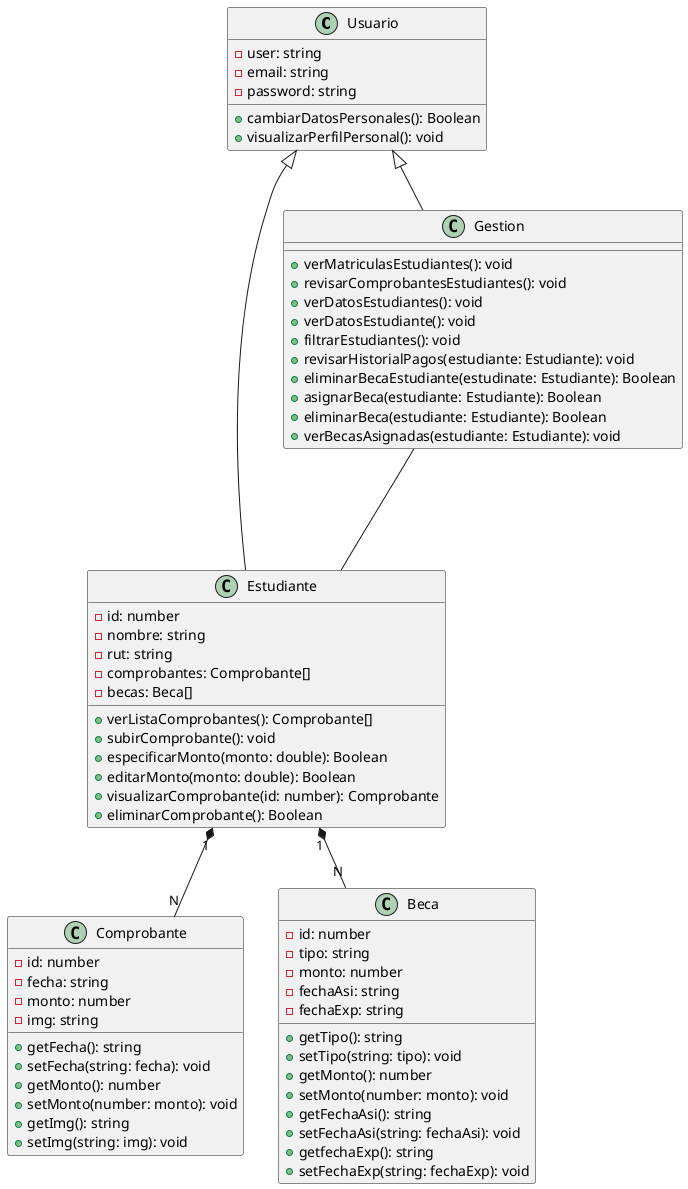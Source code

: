 @startuml

' +registrarse(): Boolean
  ' +loguearse(): Boolean
  ' +desloguearse(): void
class Usuario {
  -user: string
  -email: string
  -password: string
  +cambiarDatosPersonales(): Boolean
  +visualizarPerfilPersonal(): void
  
}

class Estudiante {
  -id: number
  -nombre: string
  -rut: string
  -comprobantes: Comprobante[]
  -becas: Beca[]
  +verListaComprobantes(): Comprobante[]
  +subirComprobante(): void
  +especificarMonto(monto: double): Boolean
  +editarMonto(monto: double): Boolean
  +visualizarComprobante(id: number): Comprobante
  +eliminarComprobante(): Boolean
}

class Comprobante {
  -id: number
  -fecha: string
  -monto: number
  -img: string

  +getFecha(): string
  +setFecha(string: fecha): void
  +getMonto(): number
  +setMonto(number: monto): void
  +getImg(): string
  +setImg(string: img): void
}

class Gestion {
  +verMatriculasEstudiantes(): void
  +revisarComprobantesEstudiantes(): void
  +verDatosEstudiantes(): void
  +verDatosEstudiante(): void
  +filtrarEstudiantes(): void
  +revisarHistorialPagos(estudiante: Estudiante): void
  +eliminarBecaEstudiante(estudinate: Estudiante): Boolean
  +asignarBeca(estudiante: Estudiante): Boolean
  +eliminarBeca(estudiante: Estudiante): Boolean
  +verBecasAsignadas(estudiante: Estudiante): void
}


class Beca {
  -id: number
  -tipo: string
  -monto: number
  -fechaAsi: string
  -fechaExp: string

  +getTipo(): string
  +setTipo(string: tipo): void
  +getMonto(): number
  +setMonto(number: monto): void
  +getFechaAsi(): string
  +setFechaAsi(string: fechaAsi): void
  +getfechaExp(): string
  +setFechaExp(string: fechaExp): void
}

Usuario <|-- Estudiante
Usuario <|-- Gestion
Estudiante "1" *-- "N" Comprobante
Estudiante "1" *-- "N" Beca
Gestion --- Estudiante

@enduml
